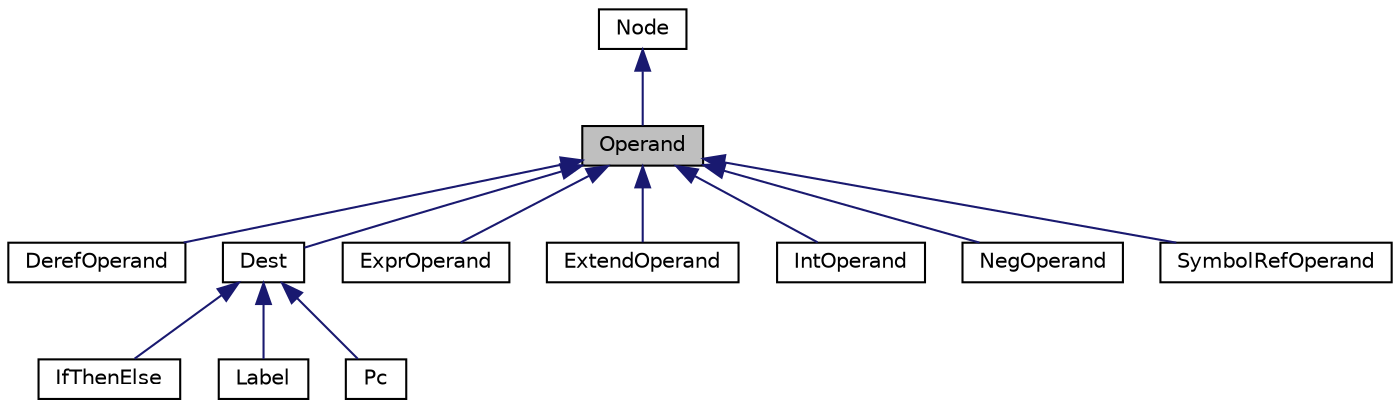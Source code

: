 digraph "Operand"
{
  edge [fontname="Helvetica",fontsize="10",labelfontname="Helvetica",labelfontsize="10"];
  node [fontname="Helvetica",fontsize="10",shape=record];
  Node0 [label="Operand",height=0.2,width=0.4,color="black", fillcolor="grey75", style="filled", fontcolor="black"];
  Node1 -> Node0 [dir="back",color="midnightblue",fontsize="10",style="solid",fontname="Helvetica"];
  Node1 [label="Node",height=0.2,width=0.4,color="black", fillcolor="white", style="filled",URL="$class_node.html"];
  Node0 -> Node2 [dir="back",color="midnightblue",fontsize="10",style="solid",fontname="Helvetica"];
  Node2 [label="DerefOperand",height=0.2,width=0.4,color="black", fillcolor="white", style="filled",URL="$class_deref_operand.html"];
  Node0 -> Node3 [dir="back",color="midnightblue",fontsize="10",style="solid",fontname="Helvetica"];
  Node3 [label="Dest",height=0.2,width=0.4,color="black", fillcolor="white", style="filled",URL="$class_dest.html"];
  Node3 -> Node4 [dir="back",color="midnightblue",fontsize="10",style="solid",fontname="Helvetica"];
  Node4 [label="IfThenElse",height=0.2,width=0.4,color="black", fillcolor="white", style="filled",URL="$class_if_then_else.html"];
  Node3 -> Node5 [dir="back",color="midnightblue",fontsize="10",style="solid",fontname="Helvetica"];
  Node5 [label="Label",height=0.2,width=0.4,color="black", fillcolor="white", style="filled",URL="$class_label.html"];
  Node3 -> Node6 [dir="back",color="midnightblue",fontsize="10",style="solid",fontname="Helvetica"];
  Node6 [label="Pc",height=0.2,width=0.4,color="black", fillcolor="white", style="filled",URL="$class_pc.html"];
  Node0 -> Node7 [dir="back",color="midnightblue",fontsize="10",style="solid",fontname="Helvetica"];
  Node7 [label="ExprOperand",height=0.2,width=0.4,color="black", fillcolor="white", style="filled",URL="$class_expr_operand.html"];
  Node0 -> Node8 [dir="back",color="midnightblue",fontsize="10",style="solid",fontname="Helvetica"];
  Node8 [label="ExtendOperand",height=0.2,width=0.4,color="black", fillcolor="white", style="filled",URL="$class_extend_operand.html"];
  Node0 -> Node9 [dir="back",color="midnightblue",fontsize="10",style="solid",fontname="Helvetica"];
  Node9 [label="IntOperand",height=0.2,width=0.4,color="black", fillcolor="white", style="filled",URL="$class_int_operand.html"];
  Node0 -> Node10 [dir="back",color="midnightblue",fontsize="10",style="solid",fontname="Helvetica"];
  Node10 [label="NegOperand",height=0.2,width=0.4,color="black", fillcolor="white", style="filled",URL="$class_neg_operand.html"];
  Node0 -> Node11 [dir="back",color="midnightblue",fontsize="10",style="solid",fontname="Helvetica"];
  Node11 [label="SymbolRefOperand",height=0.2,width=0.4,color="black", fillcolor="white", style="filled",URL="$class_symbol_ref_operand.html"];
}
